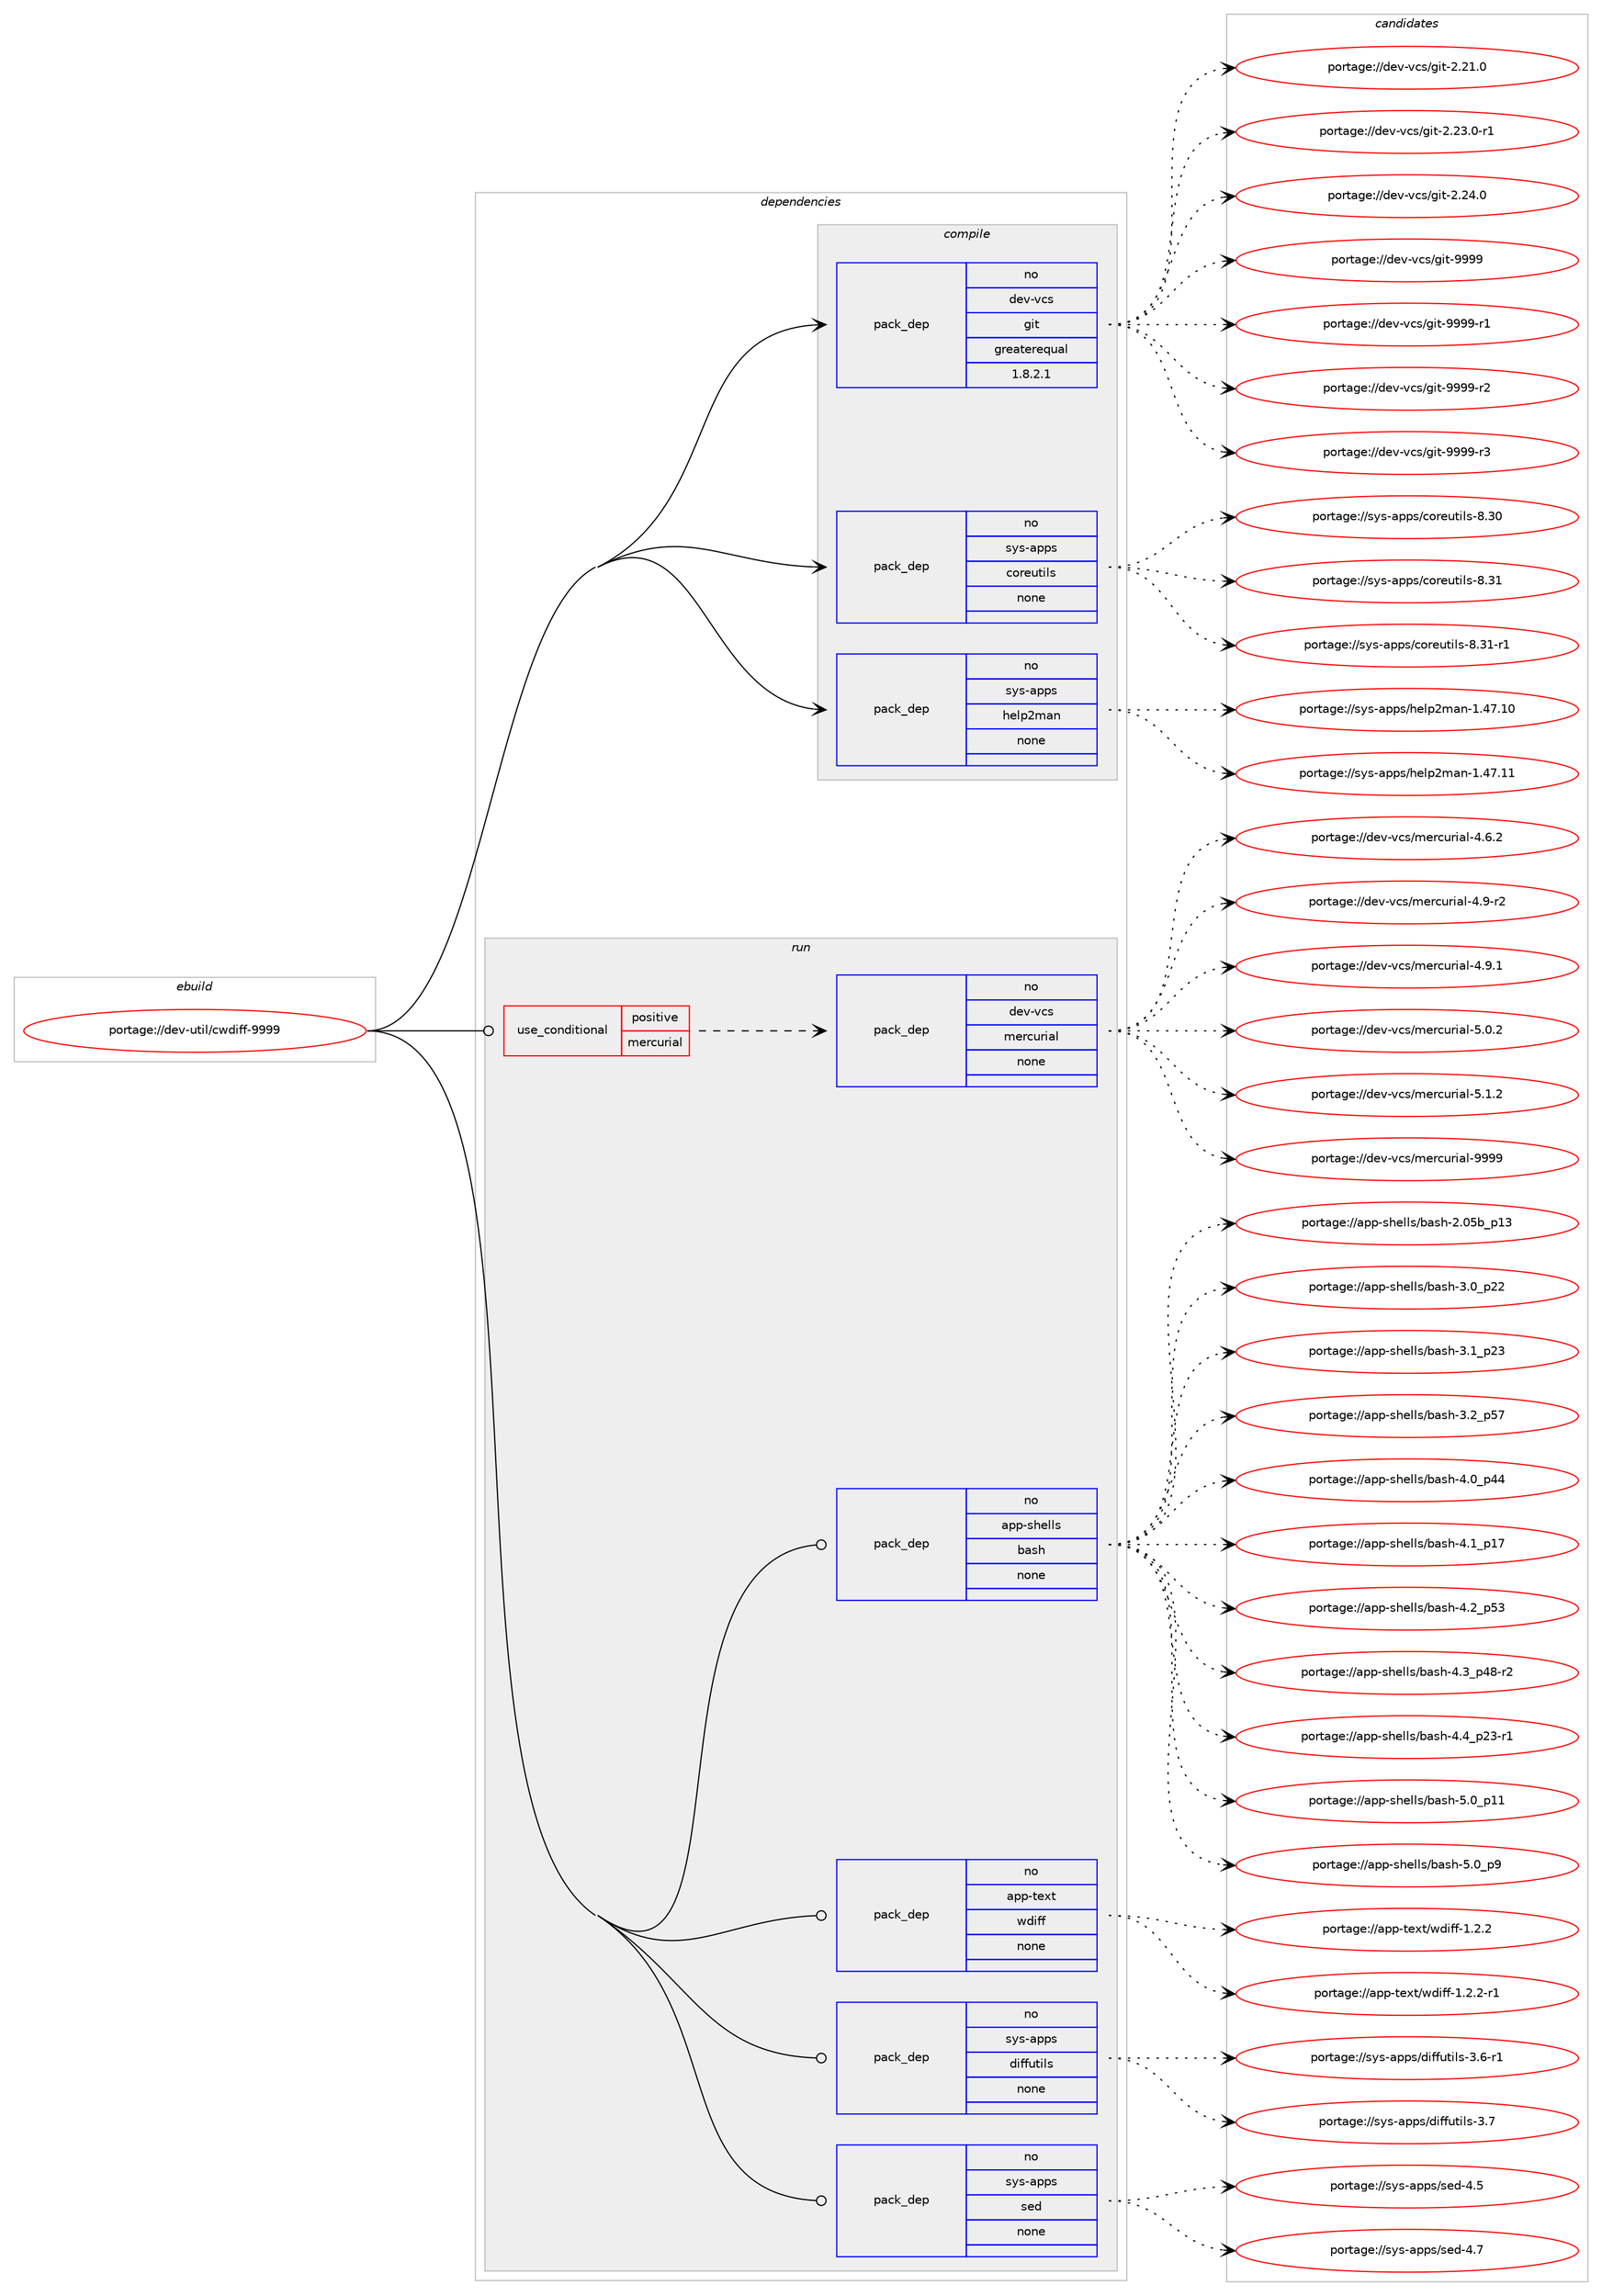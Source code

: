 digraph prolog {

# *************
# Graph options
# *************

newrank=true;
concentrate=true;
compound=true;
graph [rankdir=LR,fontname=Helvetica,fontsize=10,ranksep=1.5];#, ranksep=2.5, nodesep=0.2];
edge  [arrowhead=vee];
node  [fontname=Helvetica,fontsize=10];

# **********
# The ebuild
# **********

subgraph cluster_leftcol {
color=gray;
rank=same;
label=<<i>ebuild</i>>;
id [label="portage://dev-util/cwdiff-9999", color=red, width=4, href="../dev-util/cwdiff-9999.svg"];
}

# ****************
# The dependencies
# ****************

subgraph cluster_midcol {
color=gray;
label=<<i>dependencies</i>>;
subgraph cluster_compile {
fillcolor="#eeeeee";
style=filled;
label=<<i>compile</i>>;
subgraph pack186758 {
dependency261320 [label=<<TABLE BORDER="0" CELLBORDER="1" CELLSPACING="0" CELLPADDING="4" WIDTH="220"><TR><TD ROWSPAN="6" CELLPADDING="30">pack_dep</TD></TR><TR><TD WIDTH="110">no</TD></TR><TR><TD>dev-vcs</TD></TR><TR><TD>git</TD></TR><TR><TD>greaterequal</TD></TR><TR><TD>1.8.2.1</TD></TR></TABLE>>, shape=none, color=blue];
}
id:e -> dependency261320:w [weight=20,style="solid",arrowhead="vee"];
subgraph pack186759 {
dependency261321 [label=<<TABLE BORDER="0" CELLBORDER="1" CELLSPACING="0" CELLPADDING="4" WIDTH="220"><TR><TD ROWSPAN="6" CELLPADDING="30">pack_dep</TD></TR><TR><TD WIDTH="110">no</TD></TR><TR><TD>sys-apps</TD></TR><TR><TD>coreutils</TD></TR><TR><TD>none</TD></TR><TR><TD></TD></TR></TABLE>>, shape=none, color=blue];
}
id:e -> dependency261321:w [weight=20,style="solid",arrowhead="vee"];
subgraph pack186760 {
dependency261322 [label=<<TABLE BORDER="0" CELLBORDER="1" CELLSPACING="0" CELLPADDING="4" WIDTH="220"><TR><TD ROWSPAN="6" CELLPADDING="30">pack_dep</TD></TR><TR><TD WIDTH="110">no</TD></TR><TR><TD>sys-apps</TD></TR><TR><TD>help2man</TD></TR><TR><TD>none</TD></TR><TR><TD></TD></TR></TABLE>>, shape=none, color=blue];
}
id:e -> dependency261322:w [weight=20,style="solid",arrowhead="vee"];
}
subgraph cluster_compileandrun {
fillcolor="#eeeeee";
style=filled;
label=<<i>compile and run</i>>;
}
subgraph cluster_run {
fillcolor="#eeeeee";
style=filled;
label=<<i>run</i>>;
subgraph cond70919 {
dependency261323 [label=<<TABLE BORDER="0" CELLBORDER="1" CELLSPACING="0" CELLPADDING="4"><TR><TD ROWSPAN="3" CELLPADDING="10">use_conditional</TD></TR><TR><TD>positive</TD></TR><TR><TD>mercurial</TD></TR></TABLE>>, shape=none, color=red];
subgraph pack186761 {
dependency261324 [label=<<TABLE BORDER="0" CELLBORDER="1" CELLSPACING="0" CELLPADDING="4" WIDTH="220"><TR><TD ROWSPAN="6" CELLPADDING="30">pack_dep</TD></TR><TR><TD WIDTH="110">no</TD></TR><TR><TD>dev-vcs</TD></TR><TR><TD>mercurial</TD></TR><TR><TD>none</TD></TR><TR><TD></TD></TR></TABLE>>, shape=none, color=blue];
}
dependency261323:e -> dependency261324:w [weight=20,style="dashed",arrowhead="vee"];
}
id:e -> dependency261323:w [weight=20,style="solid",arrowhead="odot"];
subgraph pack186762 {
dependency261325 [label=<<TABLE BORDER="0" CELLBORDER="1" CELLSPACING="0" CELLPADDING="4" WIDTH="220"><TR><TD ROWSPAN="6" CELLPADDING="30">pack_dep</TD></TR><TR><TD WIDTH="110">no</TD></TR><TR><TD>app-shells</TD></TR><TR><TD>bash</TD></TR><TR><TD>none</TD></TR><TR><TD></TD></TR></TABLE>>, shape=none, color=blue];
}
id:e -> dependency261325:w [weight=20,style="solid",arrowhead="odot"];
subgraph pack186763 {
dependency261326 [label=<<TABLE BORDER="0" CELLBORDER="1" CELLSPACING="0" CELLPADDING="4" WIDTH="220"><TR><TD ROWSPAN="6" CELLPADDING="30">pack_dep</TD></TR><TR><TD WIDTH="110">no</TD></TR><TR><TD>app-text</TD></TR><TR><TD>wdiff</TD></TR><TR><TD>none</TD></TR><TR><TD></TD></TR></TABLE>>, shape=none, color=blue];
}
id:e -> dependency261326:w [weight=20,style="solid",arrowhead="odot"];
subgraph pack186764 {
dependency261327 [label=<<TABLE BORDER="0" CELLBORDER="1" CELLSPACING="0" CELLPADDING="4" WIDTH="220"><TR><TD ROWSPAN="6" CELLPADDING="30">pack_dep</TD></TR><TR><TD WIDTH="110">no</TD></TR><TR><TD>sys-apps</TD></TR><TR><TD>diffutils</TD></TR><TR><TD>none</TD></TR><TR><TD></TD></TR></TABLE>>, shape=none, color=blue];
}
id:e -> dependency261327:w [weight=20,style="solid",arrowhead="odot"];
subgraph pack186765 {
dependency261328 [label=<<TABLE BORDER="0" CELLBORDER="1" CELLSPACING="0" CELLPADDING="4" WIDTH="220"><TR><TD ROWSPAN="6" CELLPADDING="30">pack_dep</TD></TR><TR><TD WIDTH="110">no</TD></TR><TR><TD>sys-apps</TD></TR><TR><TD>sed</TD></TR><TR><TD>none</TD></TR><TR><TD></TD></TR></TABLE>>, shape=none, color=blue];
}
id:e -> dependency261328:w [weight=20,style="solid",arrowhead="odot"];
}
}

# **************
# The candidates
# **************

subgraph cluster_choices {
rank=same;
color=gray;
label=<<i>candidates</i>>;

subgraph choice186758 {
color=black;
nodesep=1;
choiceportage10010111845118991154710310511645504650494648 [label="portage://dev-vcs/git-2.21.0", color=red, width=4,href="../dev-vcs/git-2.21.0.svg"];
choiceportage100101118451189911547103105116455046505146484511449 [label="portage://dev-vcs/git-2.23.0-r1", color=red, width=4,href="../dev-vcs/git-2.23.0-r1.svg"];
choiceportage10010111845118991154710310511645504650524648 [label="portage://dev-vcs/git-2.24.0", color=red, width=4,href="../dev-vcs/git-2.24.0.svg"];
choiceportage1001011184511899115471031051164557575757 [label="portage://dev-vcs/git-9999", color=red, width=4,href="../dev-vcs/git-9999.svg"];
choiceportage10010111845118991154710310511645575757574511449 [label="portage://dev-vcs/git-9999-r1", color=red, width=4,href="../dev-vcs/git-9999-r1.svg"];
choiceportage10010111845118991154710310511645575757574511450 [label="portage://dev-vcs/git-9999-r2", color=red, width=4,href="../dev-vcs/git-9999-r2.svg"];
choiceportage10010111845118991154710310511645575757574511451 [label="portage://dev-vcs/git-9999-r3", color=red, width=4,href="../dev-vcs/git-9999-r3.svg"];
dependency261320:e -> choiceportage10010111845118991154710310511645504650494648:w [style=dotted,weight="100"];
dependency261320:e -> choiceportage100101118451189911547103105116455046505146484511449:w [style=dotted,weight="100"];
dependency261320:e -> choiceportage10010111845118991154710310511645504650524648:w [style=dotted,weight="100"];
dependency261320:e -> choiceportage1001011184511899115471031051164557575757:w [style=dotted,weight="100"];
dependency261320:e -> choiceportage10010111845118991154710310511645575757574511449:w [style=dotted,weight="100"];
dependency261320:e -> choiceportage10010111845118991154710310511645575757574511450:w [style=dotted,weight="100"];
dependency261320:e -> choiceportage10010111845118991154710310511645575757574511451:w [style=dotted,weight="100"];
}
subgraph choice186759 {
color=black;
nodesep=1;
choiceportage115121115459711211211547991111141011171161051081154556465148 [label="portage://sys-apps/coreutils-8.30", color=red, width=4,href="../sys-apps/coreutils-8.30.svg"];
choiceportage115121115459711211211547991111141011171161051081154556465149 [label="portage://sys-apps/coreutils-8.31", color=red, width=4,href="../sys-apps/coreutils-8.31.svg"];
choiceportage1151211154597112112115479911111410111711610510811545564651494511449 [label="portage://sys-apps/coreutils-8.31-r1", color=red, width=4,href="../sys-apps/coreutils-8.31-r1.svg"];
dependency261321:e -> choiceportage115121115459711211211547991111141011171161051081154556465148:w [style=dotted,weight="100"];
dependency261321:e -> choiceportage115121115459711211211547991111141011171161051081154556465149:w [style=dotted,weight="100"];
dependency261321:e -> choiceportage1151211154597112112115479911111410111711610510811545564651494511449:w [style=dotted,weight="100"];
}
subgraph choice186760 {
color=black;
nodesep=1;
choiceportage11512111545971121121154710410110811250109971104549465255464948 [label="portage://sys-apps/help2man-1.47.10", color=red, width=4,href="../sys-apps/help2man-1.47.10.svg"];
choiceportage11512111545971121121154710410110811250109971104549465255464949 [label="portage://sys-apps/help2man-1.47.11", color=red, width=4,href="../sys-apps/help2man-1.47.11.svg"];
dependency261322:e -> choiceportage11512111545971121121154710410110811250109971104549465255464948:w [style=dotted,weight="100"];
dependency261322:e -> choiceportage11512111545971121121154710410110811250109971104549465255464949:w [style=dotted,weight="100"];
}
subgraph choice186761 {
color=black;
nodesep=1;
choiceportage1001011184511899115471091011149911711410597108455246544650 [label="portage://dev-vcs/mercurial-4.6.2", color=red, width=4,href="../dev-vcs/mercurial-4.6.2.svg"];
choiceportage1001011184511899115471091011149911711410597108455246574511450 [label="portage://dev-vcs/mercurial-4.9-r2", color=red, width=4,href="../dev-vcs/mercurial-4.9-r2.svg"];
choiceportage1001011184511899115471091011149911711410597108455246574649 [label="portage://dev-vcs/mercurial-4.9.1", color=red, width=4,href="../dev-vcs/mercurial-4.9.1.svg"];
choiceportage1001011184511899115471091011149911711410597108455346484650 [label="portage://dev-vcs/mercurial-5.0.2", color=red, width=4,href="../dev-vcs/mercurial-5.0.2.svg"];
choiceportage1001011184511899115471091011149911711410597108455346494650 [label="portage://dev-vcs/mercurial-5.1.2", color=red, width=4,href="../dev-vcs/mercurial-5.1.2.svg"];
choiceportage10010111845118991154710910111499117114105971084557575757 [label="portage://dev-vcs/mercurial-9999", color=red, width=4,href="../dev-vcs/mercurial-9999.svg"];
dependency261324:e -> choiceportage1001011184511899115471091011149911711410597108455246544650:w [style=dotted,weight="100"];
dependency261324:e -> choiceportage1001011184511899115471091011149911711410597108455246574511450:w [style=dotted,weight="100"];
dependency261324:e -> choiceportage1001011184511899115471091011149911711410597108455246574649:w [style=dotted,weight="100"];
dependency261324:e -> choiceportage1001011184511899115471091011149911711410597108455346484650:w [style=dotted,weight="100"];
dependency261324:e -> choiceportage1001011184511899115471091011149911711410597108455346494650:w [style=dotted,weight="100"];
dependency261324:e -> choiceportage10010111845118991154710910111499117114105971084557575757:w [style=dotted,weight="100"];
}
subgraph choice186762 {
color=black;
nodesep=1;
choiceportage9711211245115104101108108115479897115104455046485398951124951 [label="portage://app-shells/bash-2.05b_p13", color=red, width=4,href="../app-shells/bash-2.05b_p13.svg"];
choiceportage971121124511510410110810811547989711510445514648951125050 [label="portage://app-shells/bash-3.0_p22", color=red, width=4,href="../app-shells/bash-3.0_p22.svg"];
choiceportage971121124511510410110810811547989711510445514649951125051 [label="portage://app-shells/bash-3.1_p23", color=red, width=4,href="../app-shells/bash-3.1_p23.svg"];
choiceportage971121124511510410110810811547989711510445514650951125355 [label="portage://app-shells/bash-3.2_p57", color=red, width=4,href="../app-shells/bash-3.2_p57.svg"];
choiceportage971121124511510410110810811547989711510445524648951125252 [label="portage://app-shells/bash-4.0_p44", color=red, width=4,href="../app-shells/bash-4.0_p44.svg"];
choiceportage971121124511510410110810811547989711510445524649951124955 [label="portage://app-shells/bash-4.1_p17", color=red, width=4,href="../app-shells/bash-4.1_p17.svg"];
choiceportage971121124511510410110810811547989711510445524650951125351 [label="portage://app-shells/bash-4.2_p53", color=red, width=4,href="../app-shells/bash-4.2_p53.svg"];
choiceportage9711211245115104101108108115479897115104455246519511252564511450 [label="portage://app-shells/bash-4.3_p48-r2", color=red, width=4,href="../app-shells/bash-4.3_p48-r2.svg"];
choiceportage9711211245115104101108108115479897115104455246529511250514511449 [label="portage://app-shells/bash-4.4_p23-r1", color=red, width=4,href="../app-shells/bash-4.4_p23-r1.svg"];
choiceportage971121124511510410110810811547989711510445534648951124949 [label="portage://app-shells/bash-5.0_p11", color=red, width=4,href="../app-shells/bash-5.0_p11.svg"];
choiceportage9711211245115104101108108115479897115104455346489511257 [label="portage://app-shells/bash-5.0_p9", color=red, width=4,href="../app-shells/bash-5.0_p9.svg"];
dependency261325:e -> choiceportage9711211245115104101108108115479897115104455046485398951124951:w [style=dotted,weight="100"];
dependency261325:e -> choiceportage971121124511510410110810811547989711510445514648951125050:w [style=dotted,weight="100"];
dependency261325:e -> choiceportage971121124511510410110810811547989711510445514649951125051:w [style=dotted,weight="100"];
dependency261325:e -> choiceportage971121124511510410110810811547989711510445514650951125355:w [style=dotted,weight="100"];
dependency261325:e -> choiceportage971121124511510410110810811547989711510445524648951125252:w [style=dotted,weight="100"];
dependency261325:e -> choiceportage971121124511510410110810811547989711510445524649951124955:w [style=dotted,weight="100"];
dependency261325:e -> choiceportage971121124511510410110810811547989711510445524650951125351:w [style=dotted,weight="100"];
dependency261325:e -> choiceportage9711211245115104101108108115479897115104455246519511252564511450:w [style=dotted,weight="100"];
dependency261325:e -> choiceportage9711211245115104101108108115479897115104455246529511250514511449:w [style=dotted,weight="100"];
dependency261325:e -> choiceportage971121124511510410110810811547989711510445534648951124949:w [style=dotted,weight="100"];
dependency261325:e -> choiceportage9711211245115104101108108115479897115104455346489511257:w [style=dotted,weight="100"];
}
subgraph choice186763 {
color=black;
nodesep=1;
choiceportage971121124511610112011647119100105102102454946504650 [label="portage://app-text/wdiff-1.2.2", color=red, width=4,href="../app-text/wdiff-1.2.2.svg"];
choiceportage9711211245116101120116471191001051021024549465046504511449 [label="portage://app-text/wdiff-1.2.2-r1", color=red, width=4,href="../app-text/wdiff-1.2.2-r1.svg"];
dependency261326:e -> choiceportage971121124511610112011647119100105102102454946504650:w [style=dotted,weight="100"];
dependency261326:e -> choiceportage9711211245116101120116471191001051021024549465046504511449:w [style=dotted,weight="100"];
}
subgraph choice186764 {
color=black;
nodesep=1;
choiceportage115121115459711211211547100105102102117116105108115455146544511449 [label="portage://sys-apps/diffutils-3.6-r1", color=red, width=4,href="../sys-apps/diffutils-3.6-r1.svg"];
choiceportage11512111545971121121154710010510210211711610510811545514655 [label="portage://sys-apps/diffutils-3.7", color=red, width=4,href="../sys-apps/diffutils-3.7.svg"];
dependency261327:e -> choiceportage115121115459711211211547100105102102117116105108115455146544511449:w [style=dotted,weight="100"];
dependency261327:e -> choiceportage11512111545971121121154710010510210211711610510811545514655:w [style=dotted,weight="100"];
}
subgraph choice186765 {
color=black;
nodesep=1;
choiceportage11512111545971121121154711510110045524653 [label="portage://sys-apps/sed-4.5", color=red, width=4,href="../sys-apps/sed-4.5.svg"];
choiceportage11512111545971121121154711510110045524655 [label="portage://sys-apps/sed-4.7", color=red, width=4,href="../sys-apps/sed-4.7.svg"];
dependency261328:e -> choiceportage11512111545971121121154711510110045524653:w [style=dotted,weight="100"];
dependency261328:e -> choiceportage11512111545971121121154711510110045524655:w [style=dotted,weight="100"];
}
}

}
